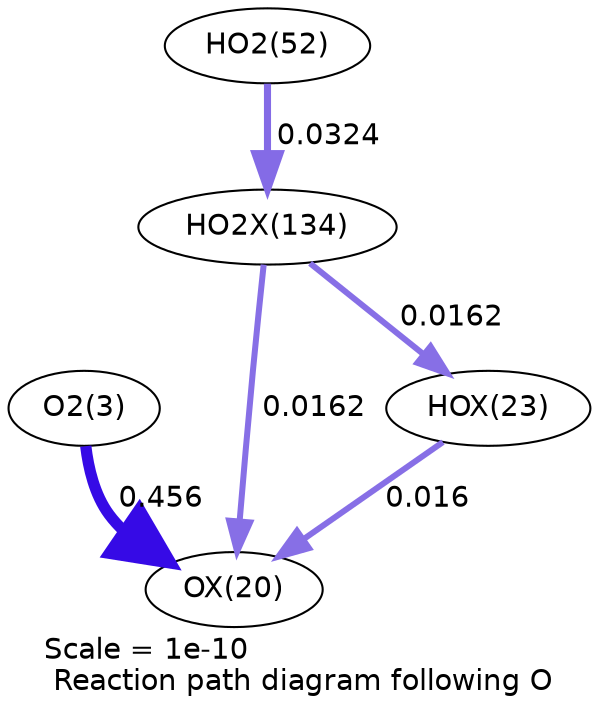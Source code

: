 digraph reaction_paths {
center=1;
s5 -> s34[fontname="Helvetica", penwidth=5.41, arrowsize=2.7, color="0.7, 0.956, 0.9"
, label=" 0.456"];
s43 -> s34[fontname="Helvetica", penwidth=2.89, arrowsize=1.44, color="0.7, 0.516, 0.9"
, label=" 0.0162"];
s37 -> s34[fontname="Helvetica", penwidth=2.88, arrowsize=1.44, color="0.7, 0.516, 0.9"
, label=" 0.016"];
s23 -> s43[fontname="Helvetica", penwidth=3.41, arrowsize=1.71, color="0.7, 0.532, 0.9"
, label=" 0.0324"];
s43 -> s37[fontname="Helvetica", penwidth=2.89, arrowsize=1.44, color="0.7, 0.516, 0.9"
, label=" 0.0162"];
s5 [ fontname="Helvetica", label="O2(3)"];
s23 [ fontname="Helvetica", label="HO2(52)"];
s34 [ fontname="Helvetica", label="OX(20)"];
s37 [ fontname="Helvetica", label="HOX(23)"];
s43 [ fontname="Helvetica", label="HO2X(134)"];
 label = "Scale = 1e-10\l Reaction path diagram following O";
 fontname = "Helvetica";
}

